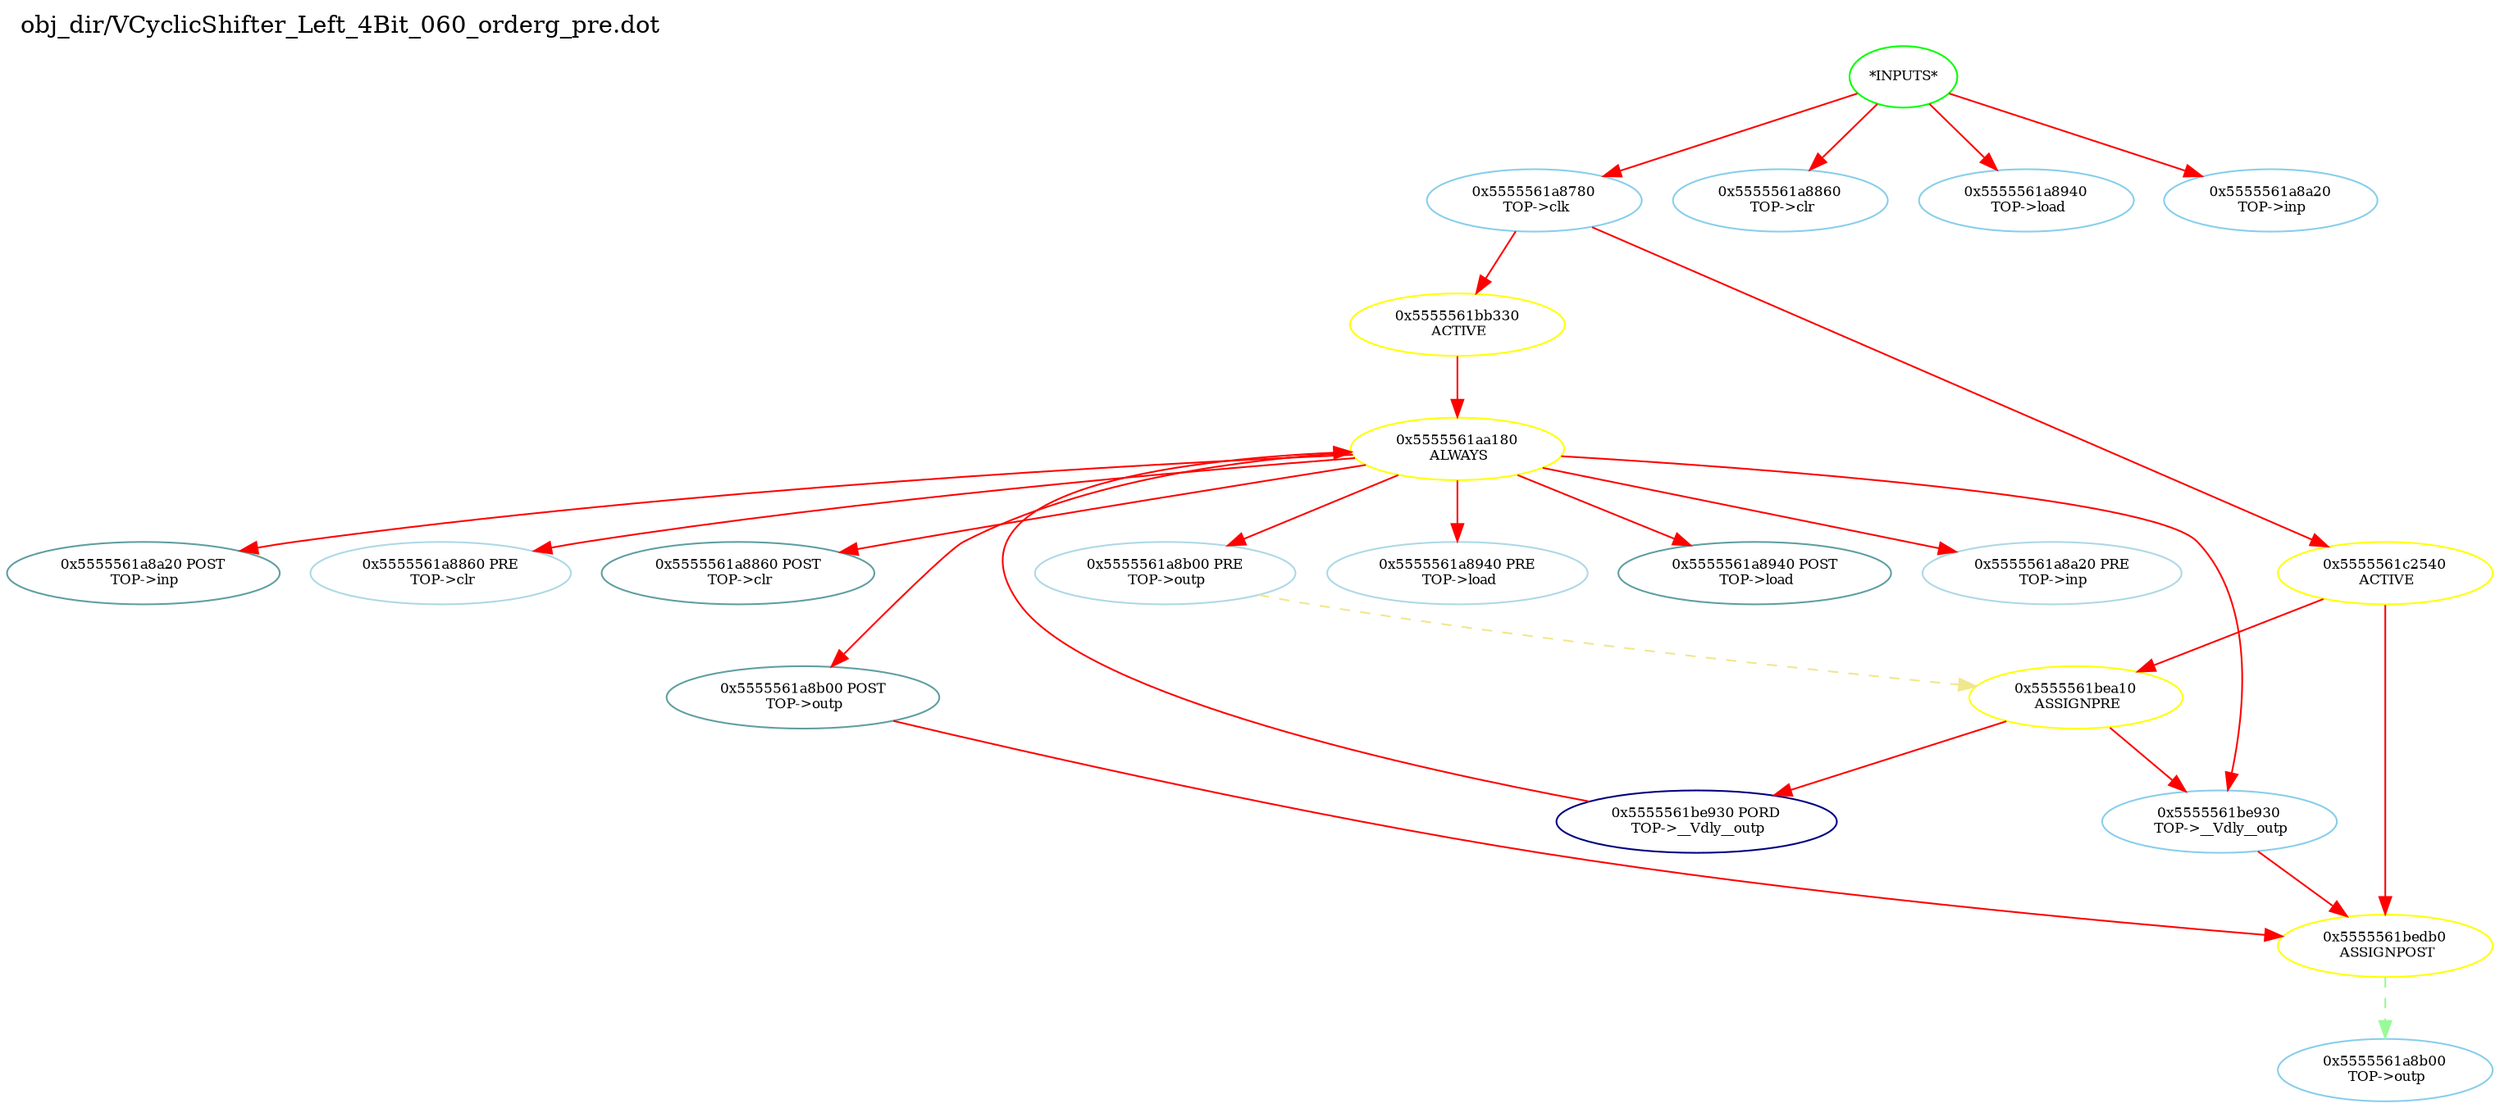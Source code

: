 digraph v3graph {
	graph	[label="obj_dir/VCyclicShifter_Left_4Bit_060_orderg_pre.dot",
		 labelloc=t, labeljust=l,
		 //size="7.5,10",
		 rankdir=TB];
	n0	[fontsize=8 label="*INPUTS*", color=green];
	n0x5555561a85c0_1	[fontsize=8 label="0x5555561a8780\n TOP->clk", color=skyblue];
	n0x5555561a85c0_2	[fontsize=8 label="0x5555561a8860\n TOP->clr", color=skyblue];
	n0x5555561a85c0_3	[fontsize=8 label="0x5555561a8940\n TOP->load", color=skyblue];
	n0x5555561a85c0_4	[fontsize=8 label="0x5555561a8a20\n TOP->inp", color=skyblue];
	n0x5555561a85c0_5	[fontsize=8 label="0x5555561bb330\n ACTIVE", color=yellow];
	n0x5555561a85c0_6	[fontsize=8 label="0x5555561aa180\n ALWAYS", color=yellow];
	n0x5555561a85c0_7	[fontsize=8 label="0x5555561a8940 PRE\n TOP->load", color=lightblue];
	n0x5555561a85c0_8	[fontsize=8 label="0x5555561a8940 POST\n TOP->load", color=CadetBlue];
	n0x5555561a85c0_9	[fontsize=8 label="0x5555561a8a20 PRE\n TOP->inp", color=lightblue];
	n0x5555561a85c0_10	[fontsize=8 label="0x5555561a8a20 POST\n TOP->inp", color=CadetBlue];
	n0x5555561a85c0_11	[fontsize=8 label="0x5555561a8860 PRE\n TOP->clr", color=lightblue];
	n0x5555561a85c0_12	[fontsize=8 label="0x5555561a8860 POST\n TOP->clr", color=CadetBlue];
	n0x5555561a85c0_13	[fontsize=8 label="0x5555561a8b00 PRE\n TOP->outp", color=lightblue];
	n0x5555561a85c0_14	[fontsize=8 label="0x5555561a8b00 POST\n TOP->outp", color=CadetBlue];
	n0x5555561a85c0_15	[fontsize=8 label="0x5555561be930 PORD\n TOP->__Vdly__outp", color=NavyBlue];
	n0x5555561a85c0_16	[fontsize=8 label="0x5555561be930\n TOP->__Vdly__outp", color=skyblue];
	n0x5555561a85c0_17	[fontsize=8 label="0x5555561c2540\n ACTIVE", color=yellow];
	n0x5555561a85c0_18	[fontsize=8 label="0x5555561bea10\n ASSIGNPRE", color=yellow];
	n0x5555561a85c0_19	[fontsize=8 label="0x5555561bedb0\n ASSIGNPOST", color=yellow];
	n0x5555561a85c0_20	[fontsize=8 label="0x5555561a8b00\n TOP->outp", color=skyblue];
	n0 -> n0x5555561a85c0_1 [fontsize=8 label="" weight=1 color=red];
	n0 -> n0x5555561a85c0_2 [fontsize=8 label="" weight=1 color=red];
	n0 -> n0x5555561a85c0_3 [fontsize=8 label="" weight=1 color=red];
	n0 -> n0x5555561a85c0_4 [fontsize=8 label="" weight=1 color=red];
	n0x5555561a85c0_1 -> n0x5555561a85c0_5 [fontsize=8 label="" weight=8 color=red];
	n0x5555561a85c0_1 -> n0x5555561a85c0_17 [fontsize=8 label="" weight=8 color=red];
	n0x5555561a85c0_5 -> n0x5555561a85c0_6 [fontsize=8 label="" weight=32 color=red];
	n0x5555561a85c0_6 -> n0x5555561a85c0_7 [fontsize=8 label="" weight=32 color=red];
	n0x5555561a85c0_6 -> n0x5555561a85c0_8 [fontsize=8 label="" weight=2 color=red];
	n0x5555561a85c0_6 -> n0x5555561a85c0_9 [fontsize=8 label="" weight=32 color=red];
	n0x5555561a85c0_6 -> n0x5555561a85c0_10 [fontsize=8 label="" weight=2 color=red];
	n0x5555561a85c0_6 -> n0x5555561a85c0_11 [fontsize=8 label="" weight=32 color=red];
	n0x5555561a85c0_6 -> n0x5555561a85c0_12 [fontsize=8 label="" weight=2 color=red];
	n0x5555561a85c0_6 -> n0x5555561a85c0_13 [fontsize=8 label="" weight=32 color=red];
	n0x5555561a85c0_6 -> n0x5555561a85c0_14 [fontsize=8 label="" weight=2 color=red];
	n0x5555561a85c0_6 -> n0x5555561a85c0_16 [fontsize=8 label="" weight=32 color=red];
	n0x5555561a85c0_13 -> n0x5555561a85c0_18 [fontsize=8 label="" weight=3 color=khaki style=dashed];
	n0x5555561a85c0_14 -> n0x5555561a85c0_19 [fontsize=8 label="" weight=2 color=red];
	n0x5555561a85c0_15 -> n0x5555561a85c0_6 [fontsize=8 label="" weight=32 color=red];
	n0x5555561a85c0_16 -> n0x5555561a85c0_19 [fontsize=8 label="" weight=8 color=red];
	n0x5555561a85c0_17 -> n0x5555561a85c0_18 [fontsize=8 label="" weight=32 color=red];
	n0x5555561a85c0_17 -> n0x5555561a85c0_19 [fontsize=8 label="" weight=32 color=red];
	n0x5555561a85c0_18 -> n0x5555561a85c0_15 [fontsize=8 label="" weight=32 color=red];
	n0x5555561a85c0_18 -> n0x5555561a85c0_16 [fontsize=8 label="" weight=32 color=red];
	n0x5555561a85c0_19 -> n0x5555561a85c0_20 [fontsize=8 label="" weight=1 color=PaleGreen style=dashed];
}
